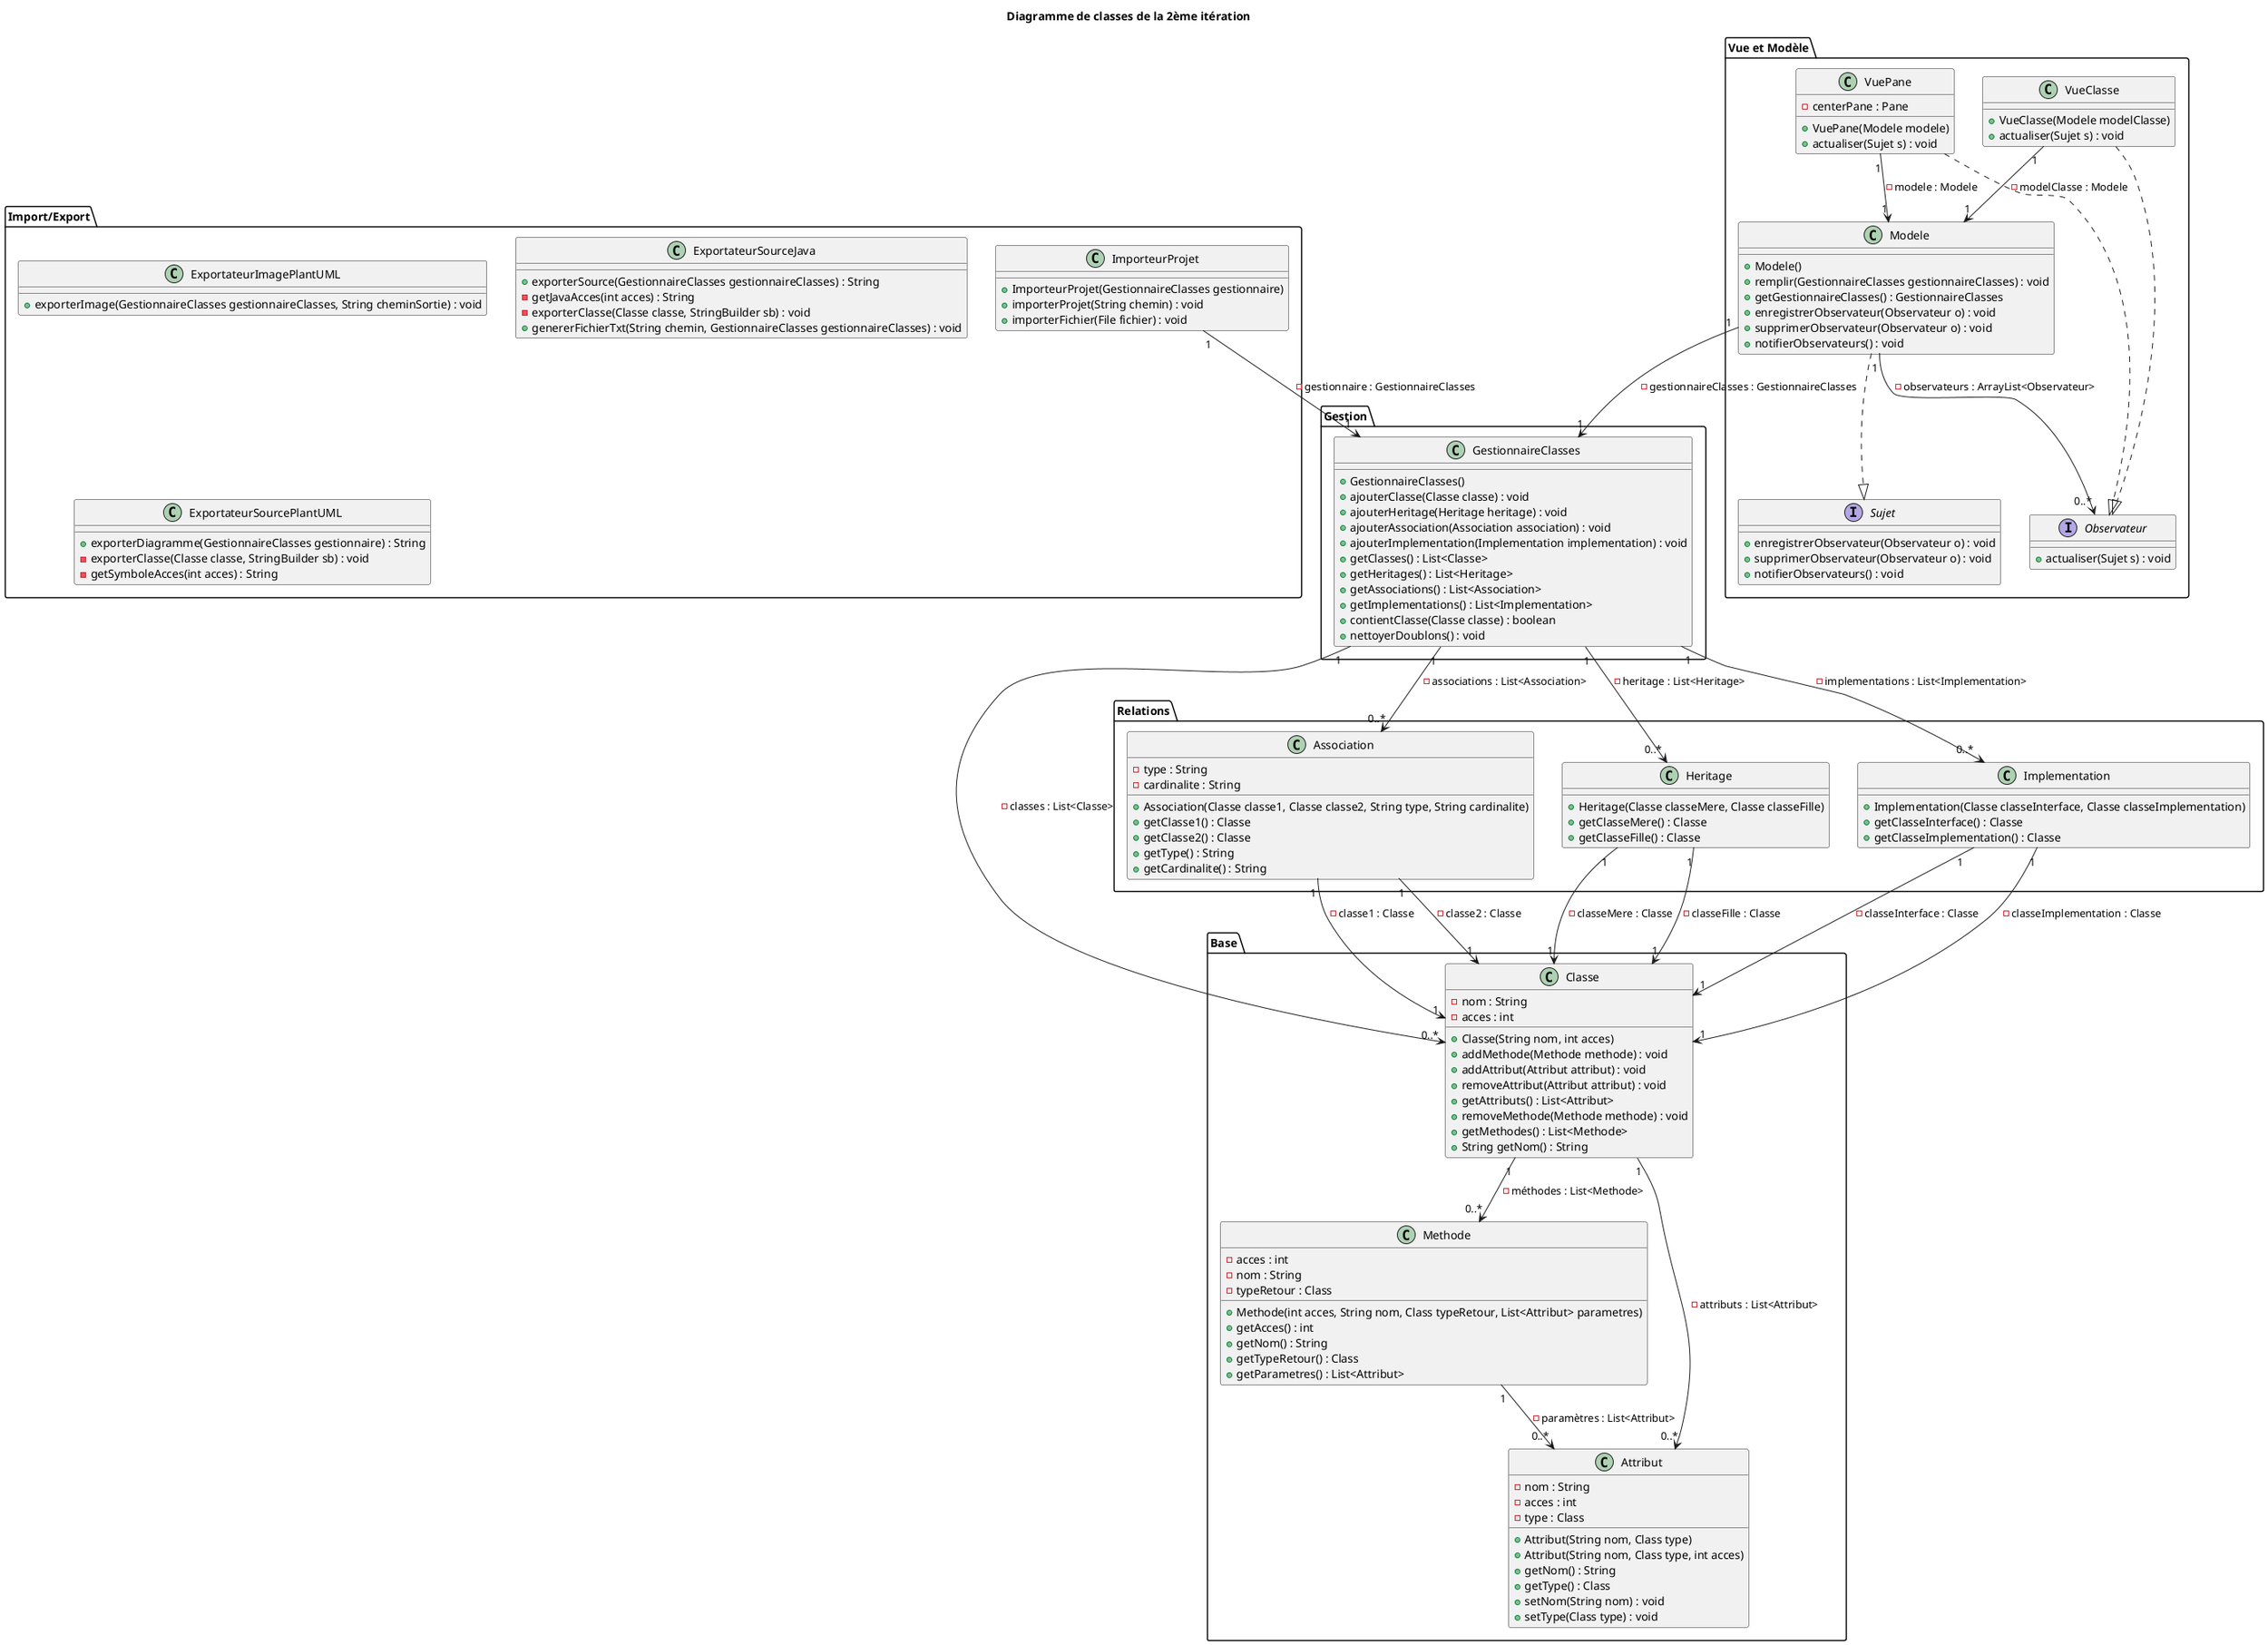 @startuml
title Diagramme de classes de la 2ème itération

package "Base" {
    class Classe{
        - nom : String
        - acces : int
        + Classe(String nom, int acces)
        + addMethode(Methode methode) : void
        + addAttribut(Attribut attribut) : void
        + removeAttribut(Attribut attribut) : void
        + getAttributs() : List<Attribut>
        + removeMethode(Methode methode) : void
        + getMethodes() : List<Methode>
        + String getNom() : String
    }

    class Methode{
        - acces : int
        - nom : String
        - typeRetour : Class
        + Methode(int acces, String nom, Class typeRetour, List<Attribut> parametres)
        + getAcces() : int
        + getNom() : String
        + getTypeRetour() : Class
        + getParametres() : List<Attribut>
    }

    class Attribut{
        - nom : String
        - acces : int
        - type : Class
        + Attribut(String nom, Class type)
        + Attribut(String nom, Class type, int acces)
        + getNom() : String
        + getType() : Class
        + setNom(String nom) : void
        + setType(Class type) : void
    }
}

package "Gestion" {
    class GestionnaireClasses{
        + GestionnaireClasses()
        + ajouterClasse(Classe classe) : void
        + ajouterHeritage(Heritage heritage) : void
        + ajouterAssociation(Association association) : void
        + ajouterImplementation(Implementation implementation) : void
        + getClasses() : List<Classe>
        + getHeritages() : List<Heritage>
        + getAssociations() : List<Association>
        + getImplementations() : List<Implementation>
        + contientClasse(Classe classe) : boolean
        + nettoyerDoublons() : void
    }
}

package "Relations" {
    class Association{
        - type : String
        - cardinalite : String
        + Association(Classe classe1, Classe classe2, String type, String cardinalite)
        + getClasse1() : Classe
        + getClasse2() : Classe
        + getType() : String
        + getCardinalite() : String
    }

    class Heritage{
        + Heritage(Classe classeMere, Classe classeFille)
        + getClasseMere() : Classe
        + getClasseFille() : Classe
    }

    class Implementation{
        + Implementation(Classe classeInterface, Classe classeImplementation)
        + getClasseInterface() : Classe
        + getClasseImplementation() : Classe
    }
}

package "Import/Export" {
    class ImporteurProjet{
        + ImporteurProjet(GestionnaireClasses gestionnaire)
        + importerProjet(String chemin) : void
        + importerFichier(File fichier) : void
    }

    class ExportateurImagePlantUML{
        + exporterImage(GestionnaireClasses gestionnaireClasses, String cheminSortie) : void
    }

    class ExportateurSourceJava{
        + exporterSource(GestionnaireClasses gestionnaireClasses) : String
        - getJavaAcces(int acces) : String
        - exporterClasse(Classe classe, StringBuilder sb) : void
        + genererFichierTxt(String chemin, GestionnaireClasses gestionnaireClasses) : void
    }

    class ExportateurSourcePlantUML{
        + exporterDiagramme(GestionnaireClasses gestionnaire) : String
        - exporterClasse(Classe classe, StringBuilder sb) : void
        - getSymboleAcces(int acces) : String
    }
}

package "Vue et Modèle" {
    class Modele{
        + Modele()
        + remplir(GestionnaireClasses gestionnaireClasses) : void
        + getGestionnaireClasses() : GestionnaireClasses
        + enregistrerObservateur(Observateur o) : void
        + supprimerObservateur(Observateur o) : void
        + notifierObservateurs() : void
    }

    interface Observateur{
        + actualiser(Sujet s) : void
    }

    interface Sujet{
        + enregistrerObservateur(Observateur o) : void
        + supprimerObservateur(Observateur o) : void
        + notifierObservateurs() : void
    }

    class VueClasse{
        + VueClasse(Modele modelClasse)
        + actualiser(Sujet s) : void
    }

    class VuePane{
        - centerPane : Pane
        + VuePane(Modele modele)
        + actualiser(Sujet s) : void
    }
}

Classe "1" --> "0..*" Methode : - méthodes : List<Methode>
Classe "1" --> "0..*" Attribut : - attributs : List<Attribut>

Methode "1" --> "0..*" Attribut : - paramètres : List<Attribut>

Association "1" --> "1" Classe : - classe1 : Classe
Association "1" --> "1" Classe : - classe2 : Classe

GestionnaireClasses "1" --> "0..*" Classe : - classes : List<Classe>
GestionnaireClasses "1" --> "0..*" Heritage : - heritage : List<Heritage>
GestionnaireClasses "1" --> "0..*" Association : - associations : List<Association>
GestionnaireClasses "1" --> "0..*" Implementation : - implementations : List<Implementation>

Heritage "1" --> "1" Classe : - classeMere : Classe
Heritage "1" --> "1" Classe : - classeFille : Classe

Implementation "1" --> "1" Classe : - classeInterface : Classe
Implementation "1" --> "1" Classe : - classeImplementation : Classe

ImporteurProjet "1" --> "1" GestionnaireClasses : - gestionnaire : GestionnaireClasses

Modele "1" --> "0..*" Observateur : - observateurs : ArrayList<Observateur>
Modele "1" --> "1" GestionnaireClasses : - gestionnaireClasses : GestionnaireClasses
Modele ..|> Sujet

VueClasse "1" --> "1" Modele : - modelClasse : Modele
VueClasse ..|> Observateur

VuePane "1" --> "1" Modele : - modele : Modele
VuePane ..|> Observateur

@enduml